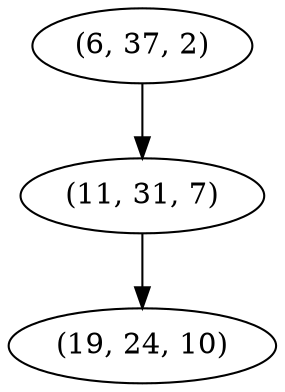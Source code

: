 digraph tree {
    "(6, 37, 2)";
    "(11, 31, 7)";
    "(19, 24, 10)";
    "(6, 37, 2)" -> "(11, 31, 7)";
    "(11, 31, 7)" -> "(19, 24, 10)";
}
